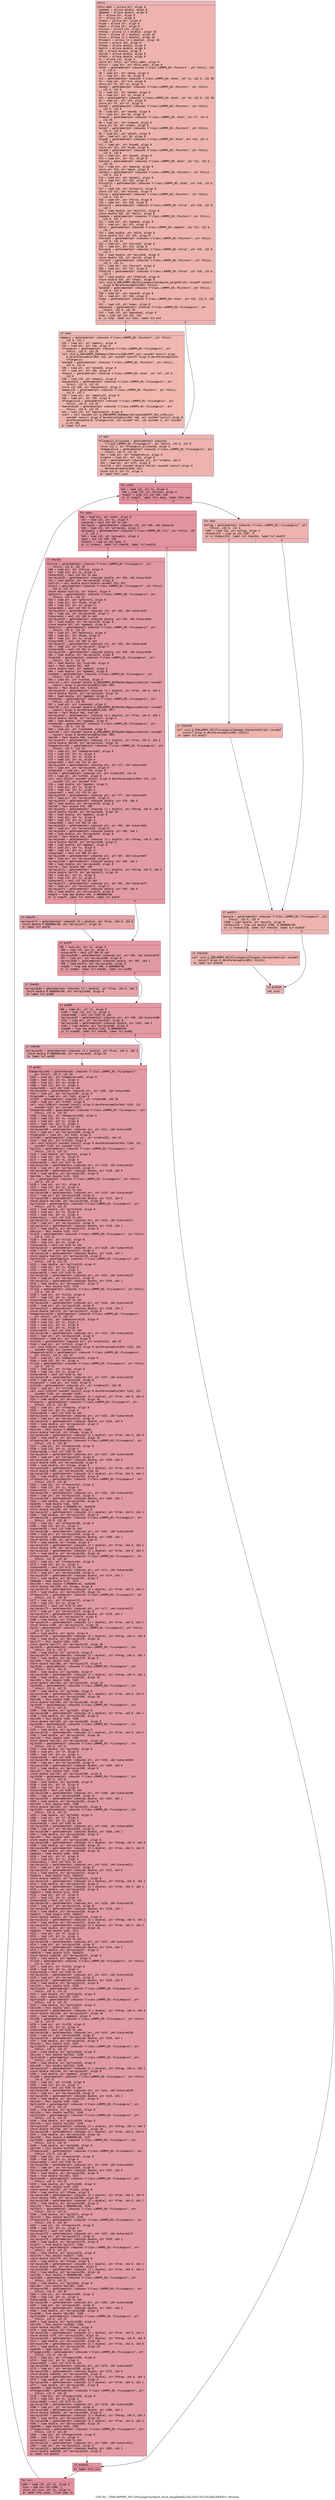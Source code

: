 digraph "CFG for '_ZN9LAMMPS_NS11FixLangevin20post_force_templatedILi1ELi1ELi1ELi1ELi0ELi0EEEvv' function" {
	label="CFG for '_ZN9LAMMPS_NS11FixLangevin20post_force_templatedILi1ELi1ELi1ELi1ELi0ELi0EEEvv' function";

	Node0x55e6b1d32be0 [shape=record,color="#3d50c3ff", style=filled, fillcolor="#d6524470" fontname="Courier",label="{entry:\l|  %this.addr = alloca ptr, align 8\l  %gamma1 = alloca double, align 8\l  %gamma2 = alloca double, align 8\l  %v = alloca ptr, align 8\l  %f = alloca ptr, align 8\l  %rmass = alloca ptr, align 8\l  %type = alloca ptr, align 8\l  %mask = alloca ptr, align 8\l  %nlocal = alloca i32, align 4\l  %fdrag = alloca [3 x double], align 16\l  %fran = alloca [3 x double], align 16\l  %fsum = alloca [3 x double], align 16\l  %fsumall = alloca [3 x double], align 16\l  %count = alloca i64, align 8\l  %fswap = alloca double, align 8\l  %boltz = alloca double, align 8\l  %dt = alloca double, align 8\l  %mvv2e = alloca double, align 8\l  %ftm2v = alloca double, align 8\l  %i = alloca i32, align 4\l  store ptr %this, ptr %this.addr, align 8\l  %this1 = load ptr, ptr %this.addr, align 8\l  %atom = getelementptr inbounds %\"class.LAMMPS_NS::Pointers\", ptr %this1, i32\l... 0, i32 6\l  %0 = load ptr, ptr %atom, align 8\l  %1 = load ptr, ptr %0, align 8\l  %v2 = getelementptr inbounds %\"class.LAMMPS_NS::Atom\", ptr %1, i32 0, i32 38\l  %2 = load ptr, ptr %v2, align 8\l  store ptr %2, ptr %v, align 8\l  %atom3 = getelementptr inbounds %\"class.LAMMPS_NS::Pointers\", ptr %this1,\l... i32 0, i32 6\l  %3 = load ptr, ptr %atom3, align 8\l  %4 = load ptr, ptr %3, align 8\l  %f4 = getelementptr inbounds %\"class.LAMMPS_NS::Atom\", ptr %4, i32 0, i32 39\l  %5 = load ptr, ptr %f4, align 8\l  store ptr %5, ptr %f, align 8\l  %atom5 = getelementptr inbounds %\"class.LAMMPS_NS::Pointers\", ptr %this1,\l... i32 0, i32 6\l  %6 = load ptr, ptr %atom5, align 8\l  %7 = load ptr, ptr %6, align 8\l  %rmass6 = getelementptr inbounds %\"class.LAMMPS_NS::Atom\", ptr %7, i32 0,\l... i32 40\l  %8 = load ptr, ptr %rmass6, align 8\l  store ptr %8, ptr %rmass, align 8\l  %atom7 = getelementptr inbounds %\"class.LAMMPS_NS::Pointers\", ptr %this1,\l... i32 0, i32 6\l  %9 = load ptr, ptr %atom7, align 8\l  %10 = load ptr, ptr %9, align 8\l  %type8 = getelementptr inbounds %\"class.LAMMPS_NS::Atom\", ptr %10, i32 0,\l... i32 34\l  %11 = load ptr, ptr %type8, align 8\l  store ptr %11, ptr %type, align 8\l  %atom9 = getelementptr inbounds %\"class.LAMMPS_NS::Pointers\", ptr %this1,\l... i32 0, i32 6\l  %12 = load ptr, ptr %atom9, align 8\l  %13 = load ptr, ptr %12, align 8\l  %mask10 = getelementptr inbounds %\"class.LAMMPS_NS::Atom\", ptr %13, i32 0,\l... i32 35\l  %14 = load ptr, ptr %mask10, align 8\l  store ptr %14, ptr %mask, align 8\l  %atom11 = getelementptr inbounds %\"class.LAMMPS_NS::Pointers\", ptr %this1,\l... i32 0, i32 6\l  %15 = load ptr, ptr %atom11, align 8\l  %16 = load ptr, ptr %15, align 8\l  %nlocal12 = getelementptr inbounds %\"class.LAMMPS_NS::Atom\", ptr %16, i32 0,\l... i32 4\l  %17 = load i32, ptr %nlocal12, align 8\l  store i32 %17, ptr %nlocal, align 4\l  %force = getelementptr inbounds %\"class.LAMMPS_NS::Pointers\", ptr %this1,\l... i32 0, i32 11\l  %18 = load ptr, ptr %force, align 8\l  %19 = load ptr, ptr %18, align 8\l  %boltz13 = getelementptr inbounds %\"class.LAMMPS_NS::Force\", ptr %19, i32 0,\l... i32 1\l  %20 = load double, ptr %boltz13, align 8\l  store double %20, ptr %boltz, align 8\l  %update = getelementptr inbounds %\"class.LAMMPS_NS::Pointers\", ptr %this1,\l... i32 0, i32 7\l  %21 = load ptr, ptr %update, align 8\l  %22 = load ptr, ptr %21, align 8\l  %dt14 = getelementptr inbounds %\"class.LAMMPS_NS::Update\", ptr %22, i32 0,\l... i32 1\l  %23 = load double, ptr %dt14, align 8\l  store double %23, ptr %dt, align 8\l  %force15 = getelementptr inbounds %\"class.LAMMPS_NS::Pointers\", ptr %this1,\l... i32 0, i32 11\l  %24 = load ptr, ptr %force15, align 8\l  %25 = load ptr, ptr %24, align 8\l  %mvv2e16 = getelementptr inbounds %\"class.LAMMPS_NS::Force\", ptr %25, i32 0,\l... i32 3\l  %26 = load double, ptr %mvv2e16, align 8\l  store double %26, ptr %mvv2e, align 8\l  %force17 = getelementptr inbounds %\"class.LAMMPS_NS::Pointers\", ptr %this1,\l... i32 0, i32 11\l  %27 = load ptr, ptr %force17, align 8\l  %28 = load ptr, ptr %27, align 8\l  %ftm2v18 = getelementptr inbounds %\"class.LAMMPS_NS::Force\", ptr %28, i32 0,\l... i32 4\l  %29 = load double, ptr %ftm2v18, align 8\l  store double %29, ptr %ftm2v, align 8\l  call void @_ZN9LAMMPS_NS11FixLangevin14compute_targetEv(ptr noundef nonnull\l... align 8 dereferenceable(892) %this1)\l  %atom19 = getelementptr inbounds %\"class.LAMMPS_NS::Pointers\", ptr %this1,\l... i32 0, i32 6\l  %30 = load ptr, ptr %atom19, align 8\l  %31 = load ptr, ptr %30, align 8\l  %nmax = getelementptr inbounds %\"class.LAMMPS_NS::Atom\", ptr %31, i32 0, i32\l... 6\l  %32 = load i32, ptr %nmax, align 8\l  %maxatom1 = getelementptr inbounds %\"class.LAMMPS_NS::FixLangevin\", ptr\l... %this1, i32 0, i32 26\l  %33 = load i32, ptr %maxatom1, align 8\l  %cmp = icmp sgt i32 %32, %33\l  br i1 %cmp, label %if.then, label %if.end\l|{<s0>T|<s1>F}}"];
	Node0x55e6b1d32be0:s0 -> Node0x55e6b1d49c20[tooltip="entry -> if.then\nProbability 50.00%" ];
	Node0x55e6b1d32be0:s1 -> Node0x55e6b1d49c90[tooltip="entry -> if.end\nProbability 50.00%" ];
	Node0x55e6b1d49c20 [shape=record,color="#3d50c3ff", style=filled, fillcolor="#dc5d4a70" fontname="Courier",label="{if.then:\l|  %memory = getelementptr inbounds %\"class.LAMMPS_NS::Pointers\", ptr %this1,\l... i32 0, i32 2\l  %34 = load ptr, ptr %memory, align 8\l  %35 = load ptr, ptr %34, align 8\l  %flangevin = getelementptr inbounds %\"class.LAMMPS_NS::FixLangevin\", ptr\l... %this1, i32 0, i32 28\l  call void @_ZN9LAMMPS_NS6Memory7destroyIdEEvRPPT_(ptr noundef nonnull align\l... 8 dereferenceable(184) %35, ptr noundef nonnull align 8 dereferenceable(8)\l... %flangevin)\l  %atom20 = getelementptr inbounds %\"class.LAMMPS_NS::Pointers\", ptr %this1,\l... i32 0, i32 6\l  %36 = load ptr, ptr %atom20, align 8\l  %37 = load ptr, ptr %36, align 8\l  %nmax21 = getelementptr inbounds %\"class.LAMMPS_NS::Atom\", ptr %37, i32 0,\l... i32 6\l  %38 = load i32, ptr %nmax21, align 8\l  %maxatom122 = getelementptr inbounds %\"class.LAMMPS_NS::FixLangevin\", ptr\l... %this1, i32 0, i32 26\l  store i32 %38, ptr %maxatom122, align 8\l  %memory23 = getelementptr inbounds %\"class.LAMMPS_NS::Pointers\", ptr %this1,\l... i32 0, i32 2\l  %39 = load ptr, ptr %memory23, align 8\l  %40 = load ptr, ptr %39, align 8\l  %flangevin24 = getelementptr inbounds %\"class.LAMMPS_NS::FixLangevin\", ptr\l... %this1, i32 0, i32 28\l  %maxatom125 = getelementptr inbounds %\"class.LAMMPS_NS::FixLangevin\", ptr\l... %this1, i32 0, i32 26\l  %41 = load i32, ptr %maxatom125, align 8\l  %call = call noundef ptr @_ZN9LAMMPS_NS6Memory6createIdEEPPT_RS4_iiPKc(ptr\l... noundef nonnull align 8 dereferenceable(184) %40, ptr noundef nonnull align 8\l... dereferenceable(8) %flangevin24, i32 noundef %41, i32 noundef 3, ptr noundef\l... @.str.38)\l  br label %if.end\l}"];
	Node0x55e6b1d49c20 -> Node0x55e6b1d49c90[tooltip="if.then -> if.end\nProbability 100.00%" ];
	Node0x55e6b1d49c90 [shape=record,color="#3d50c3ff", style=filled, fillcolor="#d6524470" fontname="Courier",label="{if.end:\l|  %flangevin_allocated = getelementptr inbounds\l... %\"class.LAMMPS_NS::FixLangevin\", ptr %this1, i32 0, i32 8\l  store i32 1, ptr %flangevin_allocated, align 4\l  %temperature = getelementptr inbounds %\"class.LAMMPS_NS::FixLangevin\", ptr\l... %this1, i32 0, i32 33\l  %42 = load ptr, ptr %temperature, align 8\l  %vtable = load ptr, ptr %42, align 8\l  %vfn = getelementptr inbounds ptr, ptr %vtable, i64 6\l  %43 = load ptr, ptr %vfn, align 8\l  %call26 = call noundef double %43(ptr noundef nonnull align 8\l... dereferenceable(564) %42)\l  store i32 0, ptr %i, align 4\l  br label %for.cond\l}"];
	Node0x55e6b1d49c90 -> Node0x55e6b1d4b6a0[tooltip="if.end -> for.cond\nProbability 100.00%" ];
	Node0x55e6b1d4b6a0 [shape=record,color="#b70d28ff", style=filled, fillcolor="#b70d2870" fontname="Courier",label="{for.cond:\l|  %44 = load i32, ptr %i, align 4\l  %45 = load i32, ptr %nlocal, align 4\l  %cmp27 = icmp slt i32 %44, %45\l  br i1 %cmp27, label %for.body, label %for.end\l|{<s0>T|<s1>F}}"];
	Node0x55e6b1d4b6a0:s0 -> Node0x55e6b1d4b910[tooltip="for.cond -> for.body\nProbability 96.88%" ];
	Node0x55e6b1d4b6a0:s1 -> Node0x55e6b1d4b960[tooltip="for.cond -> for.end\nProbability 3.12%" ];
	Node0x55e6b1d4b910 [shape=record,color="#b70d28ff", style=filled, fillcolor="#b70d2870" fontname="Courier",label="{for.body:\l|  %46 = load ptr, ptr %mask, align 8\l  %47 = load i32, ptr %i, align 4\l  %idxprom = sext i32 %47 to i64\l  %arrayidx = getelementptr inbounds i32, ptr %46, i64 %idxprom\l  %48 = load i32, ptr %arrayidx, align 4\l  %groupbit = getelementptr inbounds %\"class.LAMMPS_NS::Fix\", ptr %this1, i32\l... 0, i32 4\l  %49 = load i32, ptr %groupbit, align 4\l  %and = and i32 %48, %49\l  %tobool = icmp ne i32 %and, 0\l  br i1 %tobool, label %if.then28, label %if.end314\l|{<s0>T|<s1>F}}"];
	Node0x55e6b1d4b910:s0 -> Node0x55e6b1d4c840[tooltip="for.body -> if.then28\nProbability 62.50%" ];
	Node0x55e6b1d4b910:s1 -> Node0x55e6b1d4c8c0[tooltip="for.body -> if.end314\nProbability 37.50%" ];
	Node0x55e6b1d4c840 [shape=record,color="#b70d28ff", style=filled, fillcolor="#bb1b2c70" fontname="Courier",label="{if.then28:\l|  %tforce = getelementptr inbounds %\"class.LAMMPS_NS::FixLangevin\", ptr\l... %this1, i32 0, i32 29\l  %50 = load ptr, ptr %tforce, align 8\l  %51 = load i32, ptr %i, align 4\l  %idxprom29 = sext i32 %51 to i64\l  %arrayidx30 = getelementptr inbounds double, ptr %50, i64 %idxprom29\l  %52 = load double, ptr %arrayidx30, align 8\l  %call31 = call double @sqrt(double noundef %52) #12\l  %tsqrt = getelementptr inbounds %\"class.LAMMPS_NS::FixLangevin\", ptr %this1,\l... i32 0, i32 19\l  store double %call31, ptr %tsqrt, align 8\l  %gfactor1 = getelementptr inbounds %\"class.LAMMPS_NS::FixLangevin\", ptr\l... %this1, i32 0, i32 14\l  %53 = load ptr, ptr %gfactor1, align 8\l  %54 = load ptr, ptr %type, align 8\l  %55 = load i32, ptr %i, align 4\l  %idxprom32 = sext i32 %55 to i64\l  %arrayidx33 = getelementptr inbounds i32, ptr %54, i64 %idxprom32\l  %56 = load i32, ptr %arrayidx33, align 4\l  %idxprom34 = sext i32 %56 to i64\l  %arrayidx35 = getelementptr inbounds double, ptr %53, i64 %idxprom34\l  %57 = load double, ptr %arrayidx35, align 8\l  store double %57, ptr %gamma1, align 8\l  %gfactor2 = getelementptr inbounds %\"class.LAMMPS_NS::FixLangevin\", ptr\l... %this1, i32 0, i32 15\l  %58 = load ptr, ptr %gfactor2, align 8\l  %59 = load ptr, ptr %type, align 8\l  %60 = load i32, ptr %i, align 4\l  %idxprom36 = sext i32 %60 to i64\l  %arrayidx37 = getelementptr inbounds i32, ptr %59, i64 %idxprom36\l  %61 = load i32, ptr %arrayidx37, align 4\l  %idxprom38 = sext i32 %61 to i64\l  %arrayidx39 = getelementptr inbounds double, ptr %58, i64 %idxprom38\l  %62 = load double, ptr %arrayidx39, align 8\l  %tsqrt40 = getelementptr inbounds %\"class.LAMMPS_NS::FixLangevin\", ptr\l... %this1, i32 0, i32 19\l  %63 = load double, ptr %tsqrt40, align 8\l  %mul = fmul double %62, %63\l  store double %mul, ptr %gamma2, align 8\l  %64 = load double, ptr %gamma2, align 8\l  %random = getelementptr inbounds %\"class.LAMMPS_NS::FixLangevin\", ptr\l... %this1, i32 0, i32 36\l  %65 = load ptr, ptr %random, align 8\l  %call41 = call noundef double @_ZN9LAMMPS_NS7RanMars8gaussianEv(ptr noundef\l... nonnull align 8 dereferenceable(240) %65)\l  %mul42 = fmul double %64, %call41\l  %arrayidx43 = getelementptr inbounds [3 x double], ptr %fran, i64 0, i64 0\l  store double %mul42, ptr %arrayidx43, align 16\l  %66 = load double, ptr %gamma2, align 8\l  %random44 = getelementptr inbounds %\"class.LAMMPS_NS::FixLangevin\", ptr\l... %this1, i32 0, i32 36\l  %67 = load ptr, ptr %random44, align 8\l  %call45 = call noundef double @_ZN9LAMMPS_NS7RanMars8gaussianEv(ptr noundef\l... nonnull align 8 dereferenceable(240) %67)\l  %mul46 = fmul double %66, %call45\l  %arrayidx47 = getelementptr inbounds [3 x double], ptr %fran, i64 0, i64 1\l  store double %mul46, ptr %arrayidx47, align 8\l  %68 = load double, ptr %gamma2, align 8\l  %random48 = getelementptr inbounds %\"class.LAMMPS_NS::FixLangevin\", ptr\l... %this1, i32 0, i32 36\l  %69 = load ptr, ptr %random48, align 8\l  %call49 = call noundef double @_ZN9LAMMPS_NS7RanMars8gaussianEv(ptr noundef\l... nonnull align 8 dereferenceable(240) %69)\l  %mul50 = fmul double %68, %call49\l  %arrayidx51 = getelementptr inbounds [3 x double], ptr %fran, i64 0, i64 2\l  store double %mul50, ptr %arrayidx51, align 16\l  %temperature52 = getelementptr inbounds %\"class.LAMMPS_NS::FixLangevin\", ptr\l... %this1, i32 0, i32 33\l  %70 = load ptr, ptr %temperature52, align 8\l  %71 = load i32, ptr %i, align 4\l  %72 = load ptr, ptr %v, align 8\l  %73 = load i32, ptr %i, align 4\l  %idxprom53 = sext i32 %73 to i64\l  %arrayidx54 = getelementptr inbounds ptr, ptr %72, i64 %idxprom53\l  %74 = load ptr, ptr %arrayidx54, align 8\l  %vtable55 = load ptr, ptr %70, align 8\l  %vfn56 = getelementptr inbounds ptr, ptr %vtable55, i64 24\l  %75 = load ptr, ptr %vfn56, align 8\l  call void %75(ptr noundef nonnull align 8 dereferenceable(564) %70, i32\l... noundef %71, ptr noundef %74)\l  %76 = load double, ptr %gamma1, align 8\l  %77 = load ptr, ptr %v, align 8\l  %78 = load i32, ptr %i, align 4\l  %idxprom57 = sext i32 %78 to i64\l  %arrayidx58 = getelementptr inbounds ptr, ptr %77, i64 %idxprom57\l  %79 = load ptr, ptr %arrayidx58, align 8\l  %arrayidx59 = getelementptr inbounds double, ptr %79, i64 0\l  %80 = load double, ptr %arrayidx59, align 8\l  %mul60 = fmul double %76, %80\l  %arrayidx61 = getelementptr inbounds [3 x double], ptr %fdrag, i64 0, i64 0\l  store double %mul60, ptr %arrayidx61, align 16\l  %81 = load double, ptr %gamma1, align 8\l  %82 = load ptr, ptr %v, align 8\l  %83 = load i32, ptr %i, align 4\l  %idxprom62 = sext i32 %83 to i64\l  %arrayidx63 = getelementptr inbounds ptr, ptr %82, i64 %idxprom62\l  %84 = load ptr, ptr %arrayidx63, align 8\l  %arrayidx64 = getelementptr inbounds double, ptr %84, i64 1\l  %85 = load double, ptr %arrayidx64, align 8\l  %mul65 = fmul double %81, %85\l  %arrayidx66 = getelementptr inbounds [3 x double], ptr %fdrag, i64 0, i64 1\l  store double %mul65, ptr %arrayidx66, align 8\l  %86 = load double, ptr %gamma1, align 8\l  %87 = load ptr, ptr %v, align 8\l  %88 = load i32, ptr %i, align 4\l  %idxprom67 = sext i32 %88 to i64\l  %arrayidx68 = getelementptr inbounds ptr, ptr %87, i64 %idxprom67\l  %89 = load ptr, ptr %arrayidx68, align 8\l  %arrayidx69 = getelementptr inbounds double, ptr %89, i64 2\l  %90 = load double, ptr %arrayidx69, align 8\l  %mul70 = fmul double %86, %90\l  %arrayidx71 = getelementptr inbounds [3 x double], ptr %fdrag, i64 0, i64 2\l  store double %mul70, ptr %arrayidx71, align 16\l  %91 = load ptr, ptr %v, align 8\l  %92 = load i32, ptr %i, align 4\l  %idxprom72 = sext i32 %92 to i64\l  %arrayidx73 = getelementptr inbounds ptr, ptr %91, i64 %idxprom72\l  %93 = load ptr, ptr %arrayidx73, align 8\l  %arrayidx74 = getelementptr inbounds double, ptr %93, i64 0\l  %94 = load double, ptr %arrayidx74, align 8\l  %cmp75 = fcmp oeq double %94, 0.000000e+00\l  br i1 %cmp75, label %if.then76, label %if.end78\l|{<s0>T|<s1>F}}"];
	Node0x55e6b1d4c840:s0 -> Node0x55e6b1d51720[tooltip="if.then28 -> if.then76\nProbability 62.50%" ];
	Node0x55e6b1d4c840:s1 -> Node0x55e6b1d517a0[tooltip="if.then28 -> if.end78\nProbability 37.50%" ];
	Node0x55e6b1d51720 [shape=record,color="#3d50c3ff", style=filled, fillcolor="#c32e3170" fontname="Courier",label="{if.then76:\l|  %arrayidx77 = getelementptr inbounds [3 x double], ptr %fran, i64 0, i64 0\l  store double 0.000000e+00, ptr %arrayidx77, align 16\l  br label %if.end78\l}"];
	Node0x55e6b1d51720 -> Node0x55e6b1d517a0[tooltip="if.then76 -> if.end78\nProbability 100.00%" ];
	Node0x55e6b1d517a0 [shape=record,color="#b70d28ff", style=filled, fillcolor="#bb1b2c70" fontname="Courier",label="{if.end78:\l|  %95 = load ptr, ptr %v, align 8\l  %96 = load i32, ptr %i, align 4\l  %idxprom79 = sext i32 %96 to i64\l  %arrayidx80 = getelementptr inbounds ptr, ptr %95, i64 %idxprom79\l  %97 = load ptr, ptr %arrayidx80, align 8\l  %arrayidx81 = getelementptr inbounds double, ptr %97, i64 1\l  %98 = load double, ptr %arrayidx81, align 8\l  %cmp82 = fcmp oeq double %98, 0.000000e+00\l  br i1 %cmp82, label %if.then83, label %if.end85\l|{<s0>T|<s1>F}}"];
	Node0x55e6b1d517a0:s0 -> Node0x55e6b1d4bff0[tooltip="if.end78 -> if.then83\nProbability 62.50%" ];
	Node0x55e6b1d517a0:s1 -> Node0x55e6b1d4c070[tooltip="if.end78 -> if.end85\nProbability 37.50%" ];
	Node0x55e6b1d4bff0 [shape=record,color="#3d50c3ff", style=filled, fillcolor="#c32e3170" fontname="Courier",label="{if.then83:\l|  %arrayidx84 = getelementptr inbounds [3 x double], ptr %fran, i64 0, i64 1\l  store double 0.000000e+00, ptr %arrayidx84, align 8\l  br label %if.end85\l}"];
	Node0x55e6b1d4bff0 -> Node0x55e6b1d4c070[tooltip="if.then83 -> if.end85\nProbability 100.00%" ];
	Node0x55e6b1d4c070 [shape=record,color="#b70d28ff", style=filled, fillcolor="#bb1b2c70" fontname="Courier",label="{if.end85:\l|  %99 = load ptr, ptr %v, align 8\l  %100 = load i32, ptr %i, align 4\l  %idxprom86 = sext i32 %100 to i64\l  %arrayidx87 = getelementptr inbounds ptr, ptr %99, i64 %idxprom86\l  %101 = load ptr, ptr %arrayidx87, align 8\l  %arrayidx88 = getelementptr inbounds double, ptr %101, i64 2\l  %102 = load double, ptr %arrayidx88, align 8\l  %cmp89 = fcmp oeq double %102, 0.000000e+00\l  br i1 %cmp89, label %if.then90, label %if.end92\l|{<s0>T|<s1>F}}"];
	Node0x55e6b1d4c070:s0 -> Node0x55e6b1d53060[tooltip="if.end85 -> if.then90\nProbability 62.50%" ];
	Node0x55e6b1d4c070:s1 -> Node0x55e6b1d530e0[tooltip="if.end85 -> if.end92\nProbability 37.50%" ];
	Node0x55e6b1d53060 [shape=record,color="#3d50c3ff", style=filled, fillcolor="#c32e3170" fontname="Courier",label="{if.then90:\l|  %arrayidx91 = getelementptr inbounds [3 x double], ptr %fran, i64 0, i64 2\l  store double 0.000000e+00, ptr %arrayidx91, align 16\l  br label %if.end92\l}"];
	Node0x55e6b1d53060 -> Node0x55e6b1d530e0[tooltip="if.then90 -> if.end92\nProbability 100.00%" ];
	Node0x55e6b1d530e0 [shape=record,color="#b70d28ff", style=filled, fillcolor="#bb1b2c70" fontname="Courier",label="{if.end92:\l|  %temperature93 = getelementptr inbounds %\"class.LAMMPS_NS::FixLangevin\",\l... ptr %this1, i32 0, i32 33\l  %103 = load ptr, ptr %temperature93, align 8\l  %104 = load i32, ptr %i, align 4\l  %105 = load ptr, ptr %v, align 8\l  %106 = load i32, ptr %i, align 4\l  %idxprom94 = sext i32 %106 to i64\l  %arrayidx95 = getelementptr inbounds ptr, ptr %105, i64 %idxprom94\l  %107 = load ptr, ptr %arrayidx95, align 8\l  %vtable96 = load ptr, ptr %103, align 8\l  %vfn97 = getelementptr inbounds ptr, ptr %vtable96, i64 28\l  %108 = load ptr, ptr %vfn97, align 8\l  call void %108(ptr noundef nonnull align 8 dereferenceable(564) %103, i32\l... noundef %104, ptr noundef %107)\l  %temperature98 = getelementptr inbounds %\"class.LAMMPS_NS::FixLangevin\", ptr\l... %this1, i32 0, i32 33\l  %109 = load ptr, ptr %temperature98, align 8\l  %110 = load i32, ptr %i, align 4\l  %111 = load ptr, ptr %v, align 8\l  %112 = load i32, ptr %i, align 4\l  %idxprom99 = sext i32 %112 to i64\l  %arrayidx100 = getelementptr inbounds ptr, ptr %111, i64 %idxprom99\l  %113 = load ptr, ptr %arrayidx100, align 8\l  %vtable101 = load ptr, ptr %109, align 8\l  %vfn102 = getelementptr inbounds ptr, ptr %vtable101, i64 24\l  %114 = load ptr, ptr %vfn102, align 8\l  call void %114(ptr noundef nonnull align 8 dereferenceable(564) %109, i32\l... noundef %110, ptr noundef %113)\l  %gjfsib = getelementptr inbounds %\"class.LAMMPS_NS::FixLangevin\", ptr\l... %this1, i32 0, i32 23\l  %115 = load double, ptr %gjfsib, align 8\l  %116 = load ptr, ptr %v, align 8\l  %117 = load i32, ptr %i, align 4\l  %idxprom103 = sext i32 %117 to i64\l  %arrayidx104 = getelementptr inbounds ptr, ptr %116, i64 %idxprom103\l  %118 = load ptr, ptr %arrayidx104, align 8\l  %arrayidx105 = getelementptr inbounds double, ptr %118, i64 0\l  %119 = load double, ptr %arrayidx105, align 8\l  %mul106 = fmul double %115, %119\l  %lv = getelementptr inbounds %\"class.LAMMPS_NS::FixLangevin\", ptr %this1,\l... i32 0, i32 31\l  %120 = load ptr, ptr %lv, align 8\l  %121 = load i32, ptr %i, align 4\l  %idxprom107 = sext i32 %121 to i64\l  %arrayidx108 = getelementptr inbounds ptr, ptr %120, i64 %idxprom107\l  %122 = load ptr, ptr %arrayidx108, align 8\l  %arrayidx109 = getelementptr inbounds double, ptr %122, i64 0\l  store double %mul106, ptr %arrayidx109, align 8\l  %gjfsib110 = getelementptr inbounds %\"class.LAMMPS_NS::FixLangevin\", ptr\l... %this1, i32 0, i32 23\l  %123 = load double, ptr %gjfsib110, align 8\l  %124 = load ptr, ptr %v, align 8\l  %125 = load i32, ptr %i, align 4\l  %idxprom111 = sext i32 %125 to i64\l  %arrayidx112 = getelementptr inbounds ptr, ptr %124, i64 %idxprom111\l  %126 = load ptr, ptr %arrayidx112, align 8\l  %arrayidx113 = getelementptr inbounds double, ptr %126, i64 1\l  %127 = load double, ptr %arrayidx113, align 8\l  %mul114 = fmul double %123, %127\l  %lv115 = getelementptr inbounds %\"class.LAMMPS_NS::FixLangevin\", ptr %this1,\l... i32 0, i32 31\l  %128 = load ptr, ptr %lv115, align 8\l  %129 = load i32, ptr %i, align 4\l  %idxprom116 = sext i32 %129 to i64\l  %arrayidx117 = getelementptr inbounds ptr, ptr %128, i64 %idxprom116\l  %130 = load ptr, ptr %arrayidx117, align 8\l  %arrayidx118 = getelementptr inbounds double, ptr %130, i64 1\l  store double %mul114, ptr %arrayidx118, align 8\l  %gjfsib119 = getelementptr inbounds %\"class.LAMMPS_NS::FixLangevin\", ptr\l... %this1, i32 0, i32 23\l  %131 = load double, ptr %gjfsib119, align 8\l  %132 = load ptr, ptr %v, align 8\l  %133 = load i32, ptr %i, align 4\l  %idxprom120 = sext i32 %133 to i64\l  %arrayidx121 = getelementptr inbounds ptr, ptr %132, i64 %idxprom120\l  %134 = load ptr, ptr %arrayidx121, align 8\l  %arrayidx122 = getelementptr inbounds double, ptr %134, i64 2\l  %135 = load double, ptr %arrayidx122, align 8\l  %mul123 = fmul double %131, %135\l  %lv124 = getelementptr inbounds %\"class.LAMMPS_NS::FixLangevin\", ptr %this1,\l... i32 0, i32 31\l  %136 = load ptr, ptr %lv124, align 8\l  %137 = load i32, ptr %i, align 4\l  %idxprom125 = sext i32 %137 to i64\l  %arrayidx126 = getelementptr inbounds ptr, ptr %136, i64 %idxprom125\l  %138 = load ptr, ptr %arrayidx126, align 8\l  %arrayidx127 = getelementptr inbounds double, ptr %138, i64 2\l  store double %mul123, ptr %arrayidx127, align 8\l  %temperature128 = getelementptr inbounds %\"class.LAMMPS_NS::FixLangevin\",\l... ptr %this1, i32 0, i32 33\l  %139 = load ptr, ptr %temperature128, align 8\l  %140 = load i32, ptr %i, align 4\l  %141 = load ptr, ptr %v, align 8\l  %142 = load i32, ptr %i, align 4\l  %idxprom129 = sext i32 %142 to i64\l  %arrayidx130 = getelementptr inbounds ptr, ptr %141, i64 %idxprom129\l  %143 = load ptr, ptr %arrayidx130, align 8\l  %vtable131 = load ptr, ptr %139, align 8\l  %vfn132 = getelementptr inbounds ptr, ptr %vtable131, i64 28\l  %144 = load ptr, ptr %vfn132, align 8\l  call void %144(ptr noundef nonnull align 8 dereferenceable(564) %139, i32\l... noundef %140, ptr noundef %143)\l  %temperature133 = getelementptr inbounds %\"class.LAMMPS_NS::FixLangevin\",\l... ptr %this1, i32 0, i32 33\l  %145 = load ptr, ptr %temperature133, align 8\l  %146 = load i32, ptr %i, align 4\l  %lv134 = getelementptr inbounds %\"class.LAMMPS_NS::FixLangevin\", ptr %this1,\l... i32 0, i32 31\l  %147 = load ptr, ptr %lv134, align 8\l  %148 = load i32, ptr %i, align 4\l  %idxprom135 = sext i32 %148 to i64\l  %arrayidx136 = getelementptr inbounds ptr, ptr %147, i64 %idxprom135\l  %149 = load ptr, ptr %arrayidx136, align 8\l  %vtable137 = load ptr, ptr %145, align 8\l  %vfn138 = getelementptr inbounds ptr, ptr %vtable137, i64 28\l  %150 = load ptr, ptr %vfn138, align 8\l  call void %150(ptr noundef nonnull align 8 dereferenceable(564) %145, i32\l... noundef %146, ptr noundef %149)\l  %arrayidx139 = getelementptr inbounds [3 x double], ptr %fran, i64 0, i64 0\l  %151 = load double, ptr %arrayidx139, align 16\l  %franprev = getelementptr inbounds %\"class.LAMMPS_NS::FixLangevin\", ptr\l... %this1, i32 0, i32 30\l  %152 = load ptr, ptr %franprev, align 8\l  %153 = load i32, ptr %i, align 4\l  %idxprom140 = sext i32 %153 to i64\l  %arrayidx141 = getelementptr inbounds ptr, ptr %152, i64 %idxprom140\l  %154 = load ptr, ptr %arrayidx141, align 8\l  %arrayidx142 = getelementptr inbounds double, ptr %154, i64 0\l  %155 = load double, ptr %arrayidx142, align 8\l  %add = fadd double %151, %155\l  %mul143 = fmul double 5.000000e-01, %add\l  store double %mul143, ptr %fswap, align 8\l  %arrayidx144 = getelementptr inbounds [3 x double], ptr %fran, i64 0, i64 0\l  %156 = load double, ptr %arrayidx144, align 16\l  %franprev145 = getelementptr inbounds %\"class.LAMMPS_NS::FixLangevin\", ptr\l... %this1, i32 0, i32 30\l  %157 = load ptr, ptr %franprev145, align 8\l  %158 = load i32, ptr %i, align 4\l  %idxprom146 = sext i32 %158 to i64\l  %arrayidx147 = getelementptr inbounds ptr, ptr %157, i64 %idxprom146\l  %159 = load ptr, ptr %arrayidx147, align 8\l  %arrayidx148 = getelementptr inbounds double, ptr %159, i64 0\l  store double %156, ptr %arrayidx148, align 8\l  %160 = load double, ptr %fswap, align 8\l  %arrayidx149 = getelementptr inbounds [3 x double], ptr %fran, i64 0, i64 0\l  store double %160, ptr %arrayidx149, align 16\l  %arrayidx150 = getelementptr inbounds [3 x double], ptr %fran, i64 0, i64 1\l  %161 = load double, ptr %arrayidx150, align 8\l  %franprev151 = getelementptr inbounds %\"class.LAMMPS_NS::FixLangevin\", ptr\l... %this1, i32 0, i32 30\l  %162 = load ptr, ptr %franprev151, align 8\l  %163 = load i32, ptr %i, align 4\l  %idxprom152 = sext i32 %163 to i64\l  %arrayidx153 = getelementptr inbounds ptr, ptr %162, i64 %idxprom152\l  %164 = load ptr, ptr %arrayidx153, align 8\l  %arrayidx154 = getelementptr inbounds double, ptr %164, i64 1\l  %165 = load double, ptr %arrayidx154, align 8\l  %add155 = fadd double %161, %165\l  %mul156 = fmul double 5.000000e-01, %add155\l  store double %mul156, ptr %fswap, align 8\l  %arrayidx157 = getelementptr inbounds [3 x double], ptr %fran, i64 0, i64 1\l  %166 = load double, ptr %arrayidx157, align 8\l  %franprev158 = getelementptr inbounds %\"class.LAMMPS_NS::FixLangevin\", ptr\l... %this1, i32 0, i32 30\l  %167 = load ptr, ptr %franprev158, align 8\l  %168 = load i32, ptr %i, align 4\l  %idxprom159 = sext i32 %168 to i64\l  %arrayidx160 = getelementptr inbounds ptr, ptr %167, i64 %idxprom159\l  %169 = load ptr, ptr %arrayidx160, align 8\l  %arrayidx161 = getelementptr inbounds double, ptr %169, i64 1\l  store double %166, ptr %arrayidx161, align 8\l  %170 = load double, ptr %fswap, align 8\l  %arrayidx162 = getelementptr inbounds [3 x double], ptr %fran, i64 0, i64 1\l  store double %170, ptr %arrayidx162, align 8\l  %arrayidx163 = getelementptr inbounds [3 x double], ptr %fran, i64 0, i64 2\l  %171 = load double, ptr %arrayidx163, align 16\l  %franprev164 = getelementptr inbounds %\"class.LAMMPS_NS::FixLangevin\", ptr\l... %this1, i32 0, i32 30\l  %172 = load ptr, ptr %franprev164, align 8\l  %173 = load i32, ptr %i, align 4\l  %idxprom165 = sext i32 %173 to i64\l  %arrayidx166 = getelementptr inbounds ptr, ptr %172, i64 %idxprom165\l  %174 = load ptr, ptr %arrayidx166, align 8\l  %arrayidx167 = getelementptr inbounds double, ptr %174, i64 2\l  %175 = load double, ptr %arrayidx167, align 8\l  %add168 = fadd double %171, %175\l  %mul169 = fmul double 5.000000e-01, %add168\l  store double %mul169, ptr %fswap, align 8\l  %arrayidx170 = getelementptr inbounds [3 x double], ptr %fran, i64 0, i64 2\l  %176 = load double, ptr %arrayidx170, align 16\l  %franprev171 = getelementptr inbounds %\"class.LAMMPS_NS::FixLangevin\", ptr\l... %this1, i32 0, i32 30\l  %177 = load ptr, ptr %franprev171, align 8\l  %178 = load i32, ptr %i, align 4\l  %idxprom172 = sext i32 %178 to i64\l  %arrayidx173 = getelementptr inbounds ptr, ptr %177, i64 %idxprom172\l  %179 = load ptr, ptr %arrayidx173, align 8\l  %arrayidx174 = getelementptr inbounds double, ptr %179, i64 2\l  store double %176, ptr %arrayidx174, align 8\l  %180 = load double, ptr %fswap, align 8\l  %arrayidx175 = getelementptr inbounds [3 x double], ptr %fran, i64 0, i64 2\l  store double %180, ptr %arrayidx175, align 16\l  %gjfa = getelementptr inbounds %\"class.LAMMPS_NS::FixLangevin\", ptr %this1,\l... i32 0, i32 22\l  %181 = load double, ptr %gjfa, align 8\l  %arrayidx176 = getelementptr inbounds [3 x double], ptr %fdrag, i64 0, i64 0\l  %182 = load double, ptr %arrayidx176, align 16\l  %mul177 = fmul double %182, %181\l  store double %mul177, ptr %arrayidx176, align 16\l  %gjfa178 = getelementptr inbounds %\"class.LAMMPS_NS::FixLangevin\", ptr\l... %this1, i32 0, i32 22\l  %183 = load double, ptr %gjfa178, align 8\l  %arrayidx179 = getelementptr inbounds [3 x double], ptr %fdrag, i64 0, i64 1\l  %184 = load double, ptr %arrayidx179, align 8\l  %mul180 = fmul double %184, %183\l  store double %mul180, ptr %arrayidx179, align 8\l  %gjfa181 = getelementptr inbounds %\"class.LAMMPS_NS::FixLangevin\", ptr\l... %this1, i32 0, i32 22\l  %185 = load double, ptr %gjfa181, align 8\l  %arrayidx182 = getelementptr inbounds [3 x double], ptr %fdrag, i64 0, i64 2\l  %186 = load double, ptr %arrayidx182, align 16\l  %mul183 = fmul double %186, %185\l  store double %mul183, ptr %arrayidx182, align 16\l  %gjfa184 = getelementptr inbounds %\"class.LAMMPS_NS::FixLangevin\", ptr\l... %this1, i32 0, i32 22\l  %187 = load double, ptr %gjfa184, align 8\l  %arrayidx185 = getelementptr inbounds [3 x double], ptr %fran, i64 0, i64 0\l  %188 = load double, ptr %arrayidx185, align 16\l  %mul186 = fmul double %188, %187\l  store double %mul186, ptr %arrayidx185, align 16\l  %gjfa187 = getelementptr inbounds %\"class.LAMMPS_NS::FixLangevin\", ptr\l... %this1, i32 0, i32 22\l  %189 = load double, ptr %gjfa187, align 8\l  %arrayidx188 = getelementptr inbounds [3 x double], ptr %fran, i64 0, i64 1\l  %190 = load double, ptr %arrayidx188, align 8\l  %mul189 = fmul double %190, %189\l  store double %mul189, ptr %arrayidx188, align 8\l  %gjfa190 = getelementptr inbounds %\"class.LAMMPS_NS::FixLangevin\", ptr\l... %this1, i32 0, i32 22\l  %191 = load double, ptr %gjfa190, align 8\l  %arrayidx191 = getelementptr inbounds [3 x double], ptr %fran, i64 0, i64 2\l  %192 = load double, ptr %arrayidx191, align 16\l  %mul192 = fmul double %192, %191\l  store double %mul192, ptr %arrayidx191, align 16\l  %gjfa193 = getelementptr inbounds %\"class.LAMMPS_NS::FixLangevin\", ptr\l... %this1, i32 0, i32 22\l  %193 = load double, ptr %gjfa193, align 8\l  %194 = load ptr, ptr %f, align 8\l  %195 = load i32, ptr %i, align 4\l  %idxprom194 = sext i32 %195 to i64\l  %arrayidx195 = getelementptr inbounds ptr, ptr %194, i64 %idxprom194\l  %196 = load ptr, ptr %arrayidx195, align 8\l  %arrayidx196 = getelementptr inbounds double, ptr %196, i64 0\l  %197 = load double, ptr %arrayidx196, align 8\l  %mul197 = fmul double %197, %193\l  store double %mul197, ptr %arrayidx196, align 8\l  %gjfa198 = getelementptr inbounds %\"class.LAMMPS_NS::FixLangevin\", ptr\l... %this1, i32 0, i32 22\l  %198 = load double, ptr %gjfa198, align 8\l  %199 = load ptr, ptr %f, align 8\l  %200 = load i32, ptr %i, align 4\l  %idxprom199 = sext i32 %200 to i64\l  %arrayidx200 = getelementptr inbounds ptr, ptr %199, i64 %idxprom199\l  %201 = load ptr, ptr %arrayidx200, align 8\l  %arrayidx201 = getelementptr inbounds double, ptr %201, i64 1\l  %202 = load double, ptr %arrayidx201, align 8\l  %mul202 = fmul double %202, %198\l  store double %mul202, ptr %arrayidx201, align 8\l  %gjfa203 = getelementptr inbounds %\"class.LAMMPS_NS::FixLangevin\", ptr\l... %this1, i32 0, i32 22\l  %203 = load double, ptr %gjfa203, align 8\l  %204 = load ptr, ptr %f, align 8\l  %205 = load i32, ptr %i, align 4\l  %idxprom204 = sext i32 %205 to i64\l  %arrayidx205 = getelementptr inbounds ptr, ptr %204, i64 %idxprom204\l  %206 = load ptr, ptr %arrayidx205, align 8\l  %arrayidx206 = getelementptr inbounds double, ptr %206, i64 2\l  %207 = load double, ptr %arrayidx206, align 8\l  %mul207 = fmul double %207, %203\l  store double %mul207, ptr %arrayidx206, align 8\l  %arrayidx208 = getelementptr inbounds [3 x double], ptr %fdrag, i64 0, i64 0\l  %208 = load double, ptr %arrayidx208, align 16\l  %arrayidx209 = getelementptr inbounds [3 x double], ptr %fran, i64 0, i64 0\l  %209 = load double, ptr %arrayidx209, align 16\l  %add210 = fadd double %208, %209\l  %210 = load ptr, ptr %f, align 8\l  %211 = load i32, ptr %i, align 4\l  %idxprom211 = sext i32 %211 to i64\l  %arrayidx212 = getelementptr inbounds ptr, ptr %210, i64 %idxprom211\l  %212 = load ptr, ptr %arrayidx212, align 8\l  %arrayidx213 = getelementptr inbounds double, ptr %212, i64 0\l  %213 = load double, ptr %arrayidx213, align 8\l  %add214 = fadd double %213, %add210\l  store double %add214, ptr %arrayidx213, align 8\l  %arrayidx215 = getelementptr inbounds [3 x double], ptr %fdrag, i64 0, i64 1\l  %214 = load double, ptr %arrayidx215, align 8\l  %arrayidx216 = getelementptr inbounds [3 x double], ptr %fran, i64 0, i64 1\l  %215 = load double, ptr %arrayidx216, align 8\l  %add217 = fadd double %214, %215\l  %216 = load ptr, ptr %f, align 8\l  %217 = load i32, ptr %i, align 4\l  %idxprom218 = sext i32 %217 to i64\l  %arrayidx219 = getelementptr inbounds ptr, ptr %216, i64 %idxprom218\l  %218 = load ptr, ptr %arrayidx219, align 8\l  %arrayidx220 = getelementptr inbounds double, ptr %218, i64 1\l  %219 = load double, ptr %arrayidx220, align 8\l  %add221 = fadd double %219, %add217\l  store double %add221, ptr %arrayidx220, align 8\l  %arrayidx222 = getelementptr inbounds [3 x double], ptr %fdrag, i64 0, i64 2\l  %220 = load double, ptr %arrayidx222, align 16\l  %arrayidx223 = getelementptr inbounds [3 x double], ptr %fran, i64 0, i64 2\l  %221 = load double, ptr %arrayidx223, align 16\l  %add224 = fadd double %220, %221\l  %222 = load ptr, ptr %f, align 8\l  %223 = load i32, ptr %i, align 4\l  %idxprom225 = sext i32 %223 to i64\l  %arrayidx226 = getelementptr inbounds ptr, ptr %222, i64 %idxprom225\l  %224 = load ptr, ptr %arrayidx226, align 8\l  %arrayidx227 = getelementptr inbounds double, ptr %224, i64 2\l  %225 = load double, ptr %arrayidx227, align 8\l  %add228 = fadd double %225, %add224\l  store double %add228, ptr %arrayidx227, align 8\l  %226 = load double, ptr %gamma1, align 8\l  %lv229 = getelementptr inbounds %\"class.LAMMPS_NS::FixLangevin\", ptr %this1,\l... i32 0, i32 31\l  %227 = load ptr, ptr %lv229, align 8\l  %228 = load i32, ptr %i, align 4\l  %idxprom230 = sext i32 %228 to i64\l  %arrayidx231 = getelementptr inbounds ptr, ptr %227, i64 %idxprom230\l  %229 = load ptr, ptr %arrayidx231, align 8\l  %arrayidx232 = getelementptr inbounds double, ptr %229, i64 0\l  %230 = load double, ptr %arrayidx232, align 8\l  %mul233 = fmul double %226, %230\l  %gjfsib234 = getelementptr inbounds %\"class.LAMMPS_NS::FixLangevin\", ptr\l... %this1, i32 0, i32 23\l  %231 = load double, ptr %gjfsib234, align 8\l  %div = fdiv double %mul233, %231\l  %gjfsib235 = getelementptr inbounds %\"class.LAMMPS_NS::FixLangevin\", ptr\l... %this1, i32 0, i32 23\l  %232 = load double, ptr %gjfsib235, align 8\l  %div236 = fdiv double %div, %232\l  %arrayidx237 = getelementptr inbounds [3 x double], ptr %fdrag, i64 0, i64 0\l  store double %div236, ptr %arrayidx237, align 16\l  %233 = load double, ptr %gamma1, align 8\l  %lv238 = getelementptr inbounds %\"class.LAMMPS_NS::FixLangevin\", ptr %this1,\l... i32 0, i32 31\l  %234 = load ptr, ptr %lv238, align 8\l  %235 = load i32, ptr %i, align 4\l  %idxprom239 = sext i32 %235 to i64\l  %arrayidx240 = getelementptr inbounds ptr, ptr %234, i64 %idxprom239\l  %236 = load ptr, ptr %arrayidx240, align 8\l  %arrayidx241 = getelementptr inbounds double, ptr %236, i64 1\l  %237 = load double, ptr %arrayidx241, align 8\l  %mul242 = fmul double %233, %237\l  %gjfsib243 = getelementptr inbounds %\"class.LAMMPS_NS::FixLangevin\", ptr\l... %this1, i32 0, i32 23\l  %238 = load double, ptr %gjfsib243, align 8\l  %div244 = fdiv double %mul242, %238\l  %gjfsib245 = getelementptr inbounds %\"class.LAMMPS_NS::FixLangevin\", ptr\l... %this1, i32 0, i32 23\l  %239 = load double, ptr %gjfsib245, align 8\l  %div246 = fdiv double %div244, %239\l  %arrayidx247 = getelementptr inbounds [3 x double], ptr %fdrag, i64 0, i64 1\l  store double %div246, ptr %arrayidx247, align 8\l  %240 = load double, ptr %gamma1, align 8\l  %lv248 = getelementptr inbounds %\"class.LAMMPS_NS::FixLangevin\", ptr %this1,\l... i32 0, i32 31\l  %241 = load ptr, ptr %lv248, align 8\l  %242 = load i32, ptr %i, align 4\l  %idxprom249 = sext i32 %242 to i64\l  %arrayidx250 = getelementptr inbounds ptr, ptr %241, i64 %idxprom249\l  %243 = load ptr, ptr %arrayidx250, align 8\l  %arrayidx251 = getelementptr inbounds double, ptr %243, i64 2\l  %244 = load double, ptr %arrayidx251, align 8\l  %mul252 = fmul double %240, %244\l  %gjfsib253 = getelementptr inbounds %\"class.LAMMPS_NS::FixLangevin\", ptr\l... %this1, i32 0, i32 23\l  %245 = load double, ptr %gjfsib253, align 8\l  %div254 = fdiv double %mul252, %245\l  %gjfsib255 = getelementptr inbounds %\"class.LAMMPS_NS::FixLangevin\", ptr\l... %this1, i32 0, i32 23\l  %246 = load double, ptr %gjfsib255, align 8\l  %div256 = fdiv double %div254, %246\l  %arrayidx257 = getelementptr inbounds [3 x double], ptr %fdrag, i64 0, i64 2\l  store double %div256, ptr %arrayidx257, align 16\l  %arrayidx258 = getelementptr inbounds [3 x double], ptr %fran, i64 0, i64 0\l  %247 = load double, ptr %arrayidx258, align 16\l  %mul259 = fmul double 2.000000e+00, %247\l  %gjfa260 = getelementptr inbounds %\"class.LAMMPS_NS::FixLangevin\", ptr\l... %this1, i32 0, i32 22\l  %248 = load double, ptr %gjfa260, align 8\l  %div261 = fdiv double %mul259, %248\l  %franprev262 = getelementptr inbounds %\"class.LAMMPS_NS::FixLangevin\", ptr\l... %this1, i32 0, i32 30\l  %249 = load ptr, ptr %franprev262, align 8\l  %250 = load i32, ptr %i, align 4\l  %idxprom263 = sext i32 %250 to i64\l  %arrayidx264 = getelementptr inbounds ptr, ptr %249, i64 %idxprom263\l  %251 = load ptr, ptr %arrayidx264, align 8\l  %arrayidx265 = getelementptr inbounds double, ptr %251, i64 0\l  %252 = load double, ptr %arrayidx265, align 8\l  %sub = fsub double %div261, %252\l  %gjfsib266 = getelementptr inbounds %\"class.LAMMPS_NS::FixLangevin\", ptr\l... %this1, i32 0, i32 23\l  %253 = load double, ptr %gjfsib266, align 8\l  %div267 = fdiv double %sub, %253\l  store double %div267, ptr %fswap, align 8\l  %254 = load double, ptr %fswap, align 8\l  %arrayidx268 = getelementptr inbounds [3 x double], ptr %fran, i64 0, i64 0\l  store double %254, ptr %arrayidx268, align 16\l  %arrayidx269 = getelementptr inbounds [3 x double], ptr %fran, i64 0, i64 1\l  %255 = load double, ptr %arrayidx269, align 8\l  %mul270 = fmul double 2.000000e+00, %255\l  %gjfa271 = getelementptr inbounds %\"class.LAMMPS_NS::FixLangevin\", ptr\l... %this1, i32 0, i32 22\l  %256 = load double, ptr %gjfa271, align 8\l  %div272 = fdiv double %mul270, %256\l  %franprev273 = getelementptr inbounds %\"class.LAMMPS_NS::FixLangevin\", ptr\l... %this1, i32 0, i32 30\l  %257 = load ptr, ptr %franprev273, align 8\l  %258 = load i32, ptr %i, align 4\l  %idxprom274 = sext i32 %258 to i64\l  %arrayidx275 = getelementptr inbounds ptr, ptr %257, i64 %idxprom274\l  %259 = load ptr, ptr %arrayidx275, align 8\l  %arrayidx276 = getelementptr inbounds double, ptr %259, i64 1\l  %260 = load double, ptr %arrayidx276, align 8\l  %sub277 = fsub double %div272, %260\l  %gjfsib278 = getelementptr inbounds %\"class.LAMMPS_NS::FixLangevin\", ptr\l... %this1, i32 0, i32 23\l  %261 = load double, ptr %gjfsib278, align 8\l  %div279 = fdiv double %sub277, %261\l  store double %div279, ptr %fswap, align 8\l  %262 = load double, ptr %fswap, align 8\l  %arrayidx280 = getelementptr inbounds [3 x double], ptr %fran, i64 0, i64 1\l  store double %262, ptr %arrayidx280, align 8\l  %arrayidx281 = getelementptr inbounds [3 x double], ptr %fran, i64 0, i64 2\l  %263 = load double, ptr %arrayidx281, align 16\l  %mul282 = fmul double 2.000000e+00, %263\l  %gjfa283 = getelementptr inbounds %\"class.LAMMPS_NS::FixLangevin\", ptr\l... %this1, i32 0, i32 22\l  %264 = load double, ptr %gjfa283, align 8\l  %div284 = fdiv double %mul282, %264\l  %franprev285 = getelementptr inbounds %\"class.LAMMPS_NS::FixLangevin\", ptr\l... %this1, i32 0, i32 30\l  %265 = load ptr, ptr %franprev285, align 8\l  %266 = load i32, ptr %i, align 4\l  %idxprom286 = sext i32 %266 to i64\l  %arrayidx287 = getelementptr inbounds ptr, ptr %265, i64 %idxprom286\l  %267 = load ptr, ptr %arrayidx287, align 8\l  %arrayidx288 = getelementptr inbounds double, ptr %267, i64 2\l  %268 = load double, ptr %arrayidx288, align 8\l  %sub289 = fsub double %div284, %268\l  %gjfsib290 = getelementptr inbounds %\"class.LAMMPS_NS::FixLangevin\", ptr\l... %this1, i32 0, i32 23\l  %269 = load double, ptr %gjfsib290, align 8\l  %div291 = fdiv double %sub289, %269\l  store double %div291, ptr %fswap, align 8\l  %270 = load double, ptr %fswap, align 8\l  %arrayidx292 = getelementptr inbounds [3 x double], ptr %fran, i64 0, i64 2\l  store double %270, ptr %arrayidx292, align 16\l  %arrayidx293 = getelementptr inbounds [3 x double], ptr %fdrag, i64 0, i64 0\l  %271 = load double, ptr %arrayidx293, align 16\l  %arrayidx294 = getelementptr inbounds [3 x double], ptr %fran, i64 0, i64 0\l  %272 = load double, ptr %arrayidx294, align 16\l  %add295 = fadd double %271, %272\l  %flangevin296 = getelementptr inbounds %\"class.LAMMPS_NS::FixLangevin\", ptr\l... %this1, i32 0, i32 28\l  %273 = load ptr, ptr %flangevin296, align 8\l  %274 = load i32, ptr %i, align 4\l  %idxprom297 = sext i32 %274 to i64\l  %arrayidx298 = getelementptr inbounds ptr, ptr %273, i64 %idxprom297\l  %275 = load ptr, ptr %arrayidx298, align 8\l  %arrayidx299 = getelementptr inbounds double, ptr %275, i64 0\l  store double %add295, ptr %arrayidx299, align 8\l  %arrayidx300 = getelementptr inbounds [3 x double], ptr %fdrag, i64 0, i64 1\l  %276 = load double, ptr %arrayidx300, align 8\l  %arrayidx301 = getelementptr inbounds [3 x double], ptr %fran, i64 0, i64 1\l  %277 = load double, ptr %arrayidx301, align 8\l  %add302 = fadd double %276, %277\l  %flangevin303 = getelementptr inbounds %\"class.LAMMPS_NS::FixLangevin\", ptr\l... %this1, i32 0, i32 28\l  %278 = load ptr, ptr %flangevin303, align 8\l  %279 = load i32, ptr %i, align 4\l  %idxprom304 = sext i32 %279 to i64\l  %arrayidx305 = getelementptr inbounds ptr, ptr %278, i64 %idxprom304\l  %280 = load ptr, ptr %arrayidx305, align 8\l  %arrayidx306 = getelementptr inbounds double, ptr %280, i64 1\l  store double %add302, ptr %arrayidx306, align 8\l  %arrayidx307 = getelementptr inbounds [3 x double], ptr %fdrag, i64 0, i64 2\l  %281 = load double, ptr %arrayidx307, align 16\l  %arrayidx308 = getelementptr inbounds [3 x double], ptr %fran, i64 0, i64 2\l  %282 = load double, ptr %arrayidx308, align 16\l  %add309 = fadd double %281, %282\l  %flangevin310 = getelementptr inbounds %\"class.LAMMPS_NS::FixLangevin\", ptr\l... %this1, i32 0, i32 28\l  %283 = load ptr, ptr %flangevin310, align 8\l  %284 = load i32, ptr %i, align 4\l  %idxprom311 = sext i32 %284 to i64\l  %arrayidx312 = getelementptr inbounds ptr, ptr %283, i64 %idxprom311\l  %285 = load ptr, ptr %arrayidx312, align 8\l  %arrayidx313 = getelementptr inbounds double, ptr %285, i64 2\l  store double %add309, ptr %arrayidx313, align 8\l  br label %if.end314\l}"];
	Node0x55e6b1d530e0 -> Node0x55e6b1d4c8c0[tooltip="if.end92 -> if.end314\nProbability 100.00%" ];
	Node0x55e6b1d4c8c0 [shape=record,color="#b70d28ff", style=filled, fillcolor="#b70d2870" fontname="Courier",label="{if.end314:\l|  br label %for.inc\l}"];
	Node0x55e6b1d4c8c0 -> Node0x55e6b1d67d30[tooltip="if.end314 -> for.inc\nProbability 100.00%" ];
	Node0x55e6b1d67d30 [shape=record,color="#b70d28ff", style=filled, fillcolor="#b70d2870" fontname="Courier",label="{for.inc:\l|  %286 = load i32, ptr %i, align 4\l  %inc = add nsw i32 %286, 1\l  store i32 %inc, ptr %i, align 4\l  br label %for.cond, !llvm.loop !6\l}"];
	Node0x55e6b1d67d30 -> Node0x55e6b1d4b6a0[tooltip="for.inc -> for.cond\nProbability 100.00%" ];
	Node0x55e6b1d4b960 [shape=record,color="#3d50c3ff", style=filled, fillcolor="#d6524470" fontname="Courier",label="{for.end:\l|  %oflag = getelementptr inbounds %\"class.LAMMPS_NS::FixLangevin\", ptr\l... %this1, i32 0, i32 4\l  %287 = load i32, ptr %oflag, align 4\l  %tobool315 = icmp ne i32 %287, 0\l  br i1 %tobool315, label %if.then316, label %if.end317\l|{<s0>T|<s1>F}}"];
	Node0x55e6b1d4b960:s0 -> Node0x55e6b1d68340[tooltip="for.end -> if.then316\nProbability 62.50%" ];
	Node0x55e6b1d4b960:s1 -> Node0x55e6b1d683c0[tooltip="for.end -> if.end317\nProbability 37.50%" ];
	Node0x55e6b1d68340 [shape=record,color="#3d50c3ff", style=filled, fillcolor="#d8564670" fontname="Courier",label="{if.then316:\l|  call void @_ZN9LAMMPS_NS11FixLangevin16omega_thermostatEv(ptr noundef\l... nonnull align 8 dereferenceable(892) %this1)\l  br label %if.end317\l}"];
	Node0x55e6b1d68340 -> Node0x55e6b1d683c0[tooltip="if.then316 -> if.end317\nProbability 100.00%" ];
	Node0x55e6b1d683c0 [shape=record,color="#3d50c3ff", style=filled, fillcolor="#d6524470" fontname="Courier",label="{if.end317:\l|  %ascale = getelementptr inbounds %\"class.LAMMPS_NS::FixLangevin\", ptr\l... %this1, i32 0, i32 9\l  %288 = load double, ptr %ascale, align 8\l  %tobool318 = fcmp une double %288, 0.000000e+00\l  br i1 %tobool318, label %if.then319, label %if.end320\l|{<s0>T|<s1>F}}"];
	Node0x55e6b1d683c0:s0 -> Node0x55e6b1d688f0[tooltip="if.end317 -> if.then319\nProbability 62.50%" ];
	Node0x55e6b1d683c0:s1 -> Node0x55e6b1d68970[tooltip="if.end317 -> if.end320\nProbability 37.50%" ];
	Node0x55e6b1d688f0 [shape=record,color="#3d50c3ff", style=filled, fillcolor="#d8564670" fontname="Courier",label="{if.then319:\l|  call void @_ZN9LAMMPS_NS11FixLangevin17angmom_thermostatEv(ptr noundef\l... nonnull align 8 dereferenceable(892) %this1)\l  br label %if.end320\l}"];
	Node0x55e6b1d688f0 -> Node0x55e6b1d68970[tooltip="if.then319 -> if.end320\nProbability 100.00%" ];
	Node0x55e6b1d68970 [shape=record,color="#3d50c3ff", style=filled, fillcolor="#d6524470" fontname="Courier",label="{if.end320:\l|  ret void\l}"];
}
